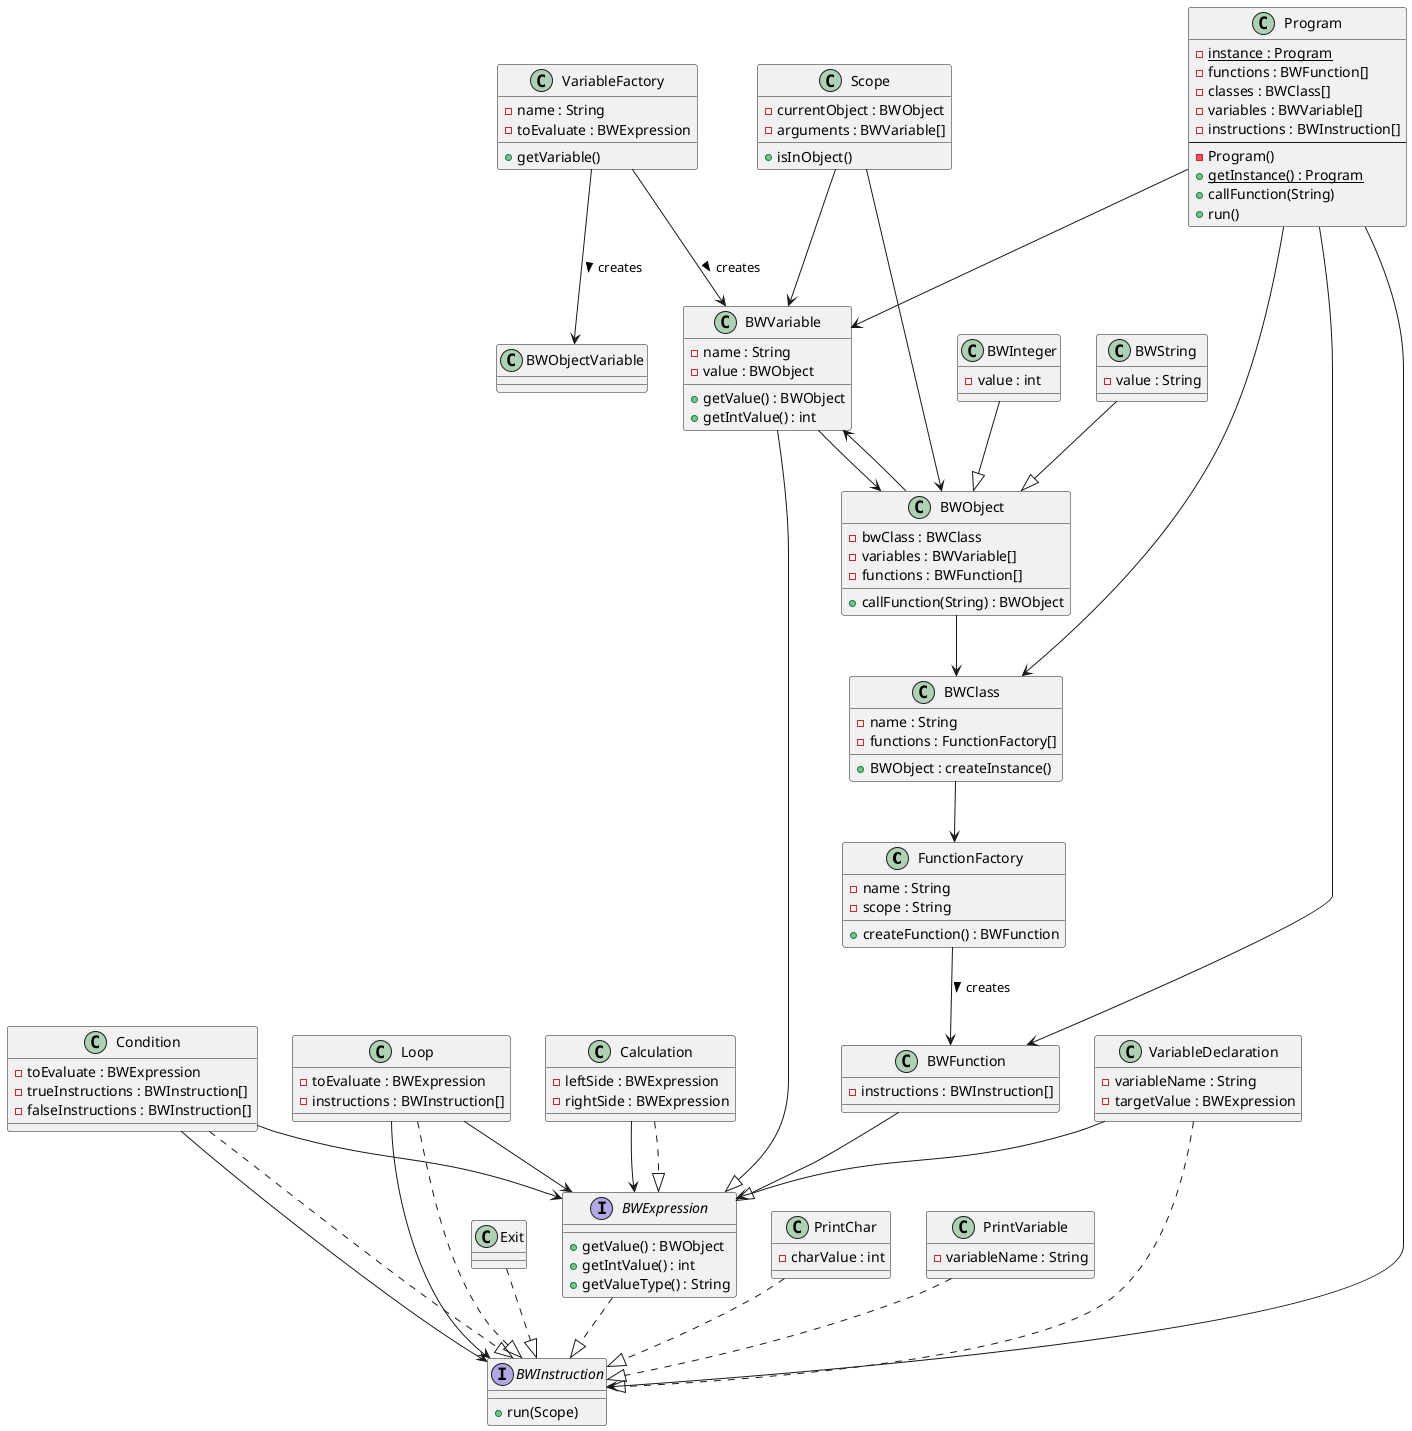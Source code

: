 @startuml

class FunctionFactory {
    - name : String
    - scope : String
    + createFunction() : BWFunction
}
class VariableFactory {
    - name : String
    - toEvaluate : BWExpression
    + getVariable()
}
class BWClass {
    - name : String
    - functions : FunctionFactory[]
    + BWObject : createInstance()
}
interface BWExpression {
    + getValue() : BWObject
    + getIntValue() : int
    + getValueType() : String
}
interface BWInstruction {
    + run(Scope)
}
class BWFunction {
    - instructions : BWInstruction[]
}
class BWInteger {
    - value : int
}
class BWObject {
    - bwClass : BWClass
    - variables : BWVariable[]
    - functions : BWFunction[]
    + callFunction(String) : BWObject
}
class BWString {
    - value : String
}
class BWVariable {
    - name : String
    - value : BWObject
    + getValue() : BWObject
    + getIntValue() : int
}
class Calculation {
    - leftSide : BWExpression
    - rightSide : BWExpression
}
class Condition {
    - toEvaluate : BWExpression
    - trueInstructions : BWInstruction[]
    - falseInstructions : BWInstruction[]
}
class Exit {
}
class Loop {
    - toEvaluate : BWExpression
    - instructions : BWInstruction[]
}
class PrintChar {
    - charValue : int
}
class PrintVariable {
    - variableName : String
}
class Program {
    - {static} instance : Program
    - functions : BWFunction[]
    - classes : BWClass[]
    - variables : BWVariable[]
    - instructions : BWInstruction[]
    --
    - Program()
    + {static} getInstance() : Program
    + callFunction(String)
    + run()
}
class Scope {
    - currentObject : BWObject
    - arguments : BWVariable[]
    + isInObject()
}
class VariableDeclaration {
    - variableName : String
    - targetValue : BWExpression
}

Program --> BWFunction
Program --> BWClass
Program --> BWVariable
Program --> BWInstruction

Scope --> BWObject
Scope --> BWVariable

BWClass --> FunctionFactory

BWObject --> BWClass
BWObject --> BWVariable

BWVariable --> BWObject

VariableDeclaration --> BWExpression

Calculation --> BWExpression

Condition --> BWExpression
Condition --> BWInstruction

Loop --> BWExpression
Loop --> BWInstruction

BWExpression ..|> BWInstruction
BWFunction --|> BWExpression
BWVariable --|> BWExpression
BWInteger --|> BWObject
BWString --|> BWObject

Calculation ..|> BWExpression

VariableDeclaration ..|> BWInstruction
PrintVariable ..|> BWInstruction
PrintChar ..|> BWInstruction
Exit ..|> BWInstruction
Condition ..|> BWInstruction
Loop ..|> BWInstruction

FunctionFactory --> BWFunction : creates >

VariableFactory --> BWVariable : creates >
VariableFactory --> BWObjectVariable : creates >

@enduml
